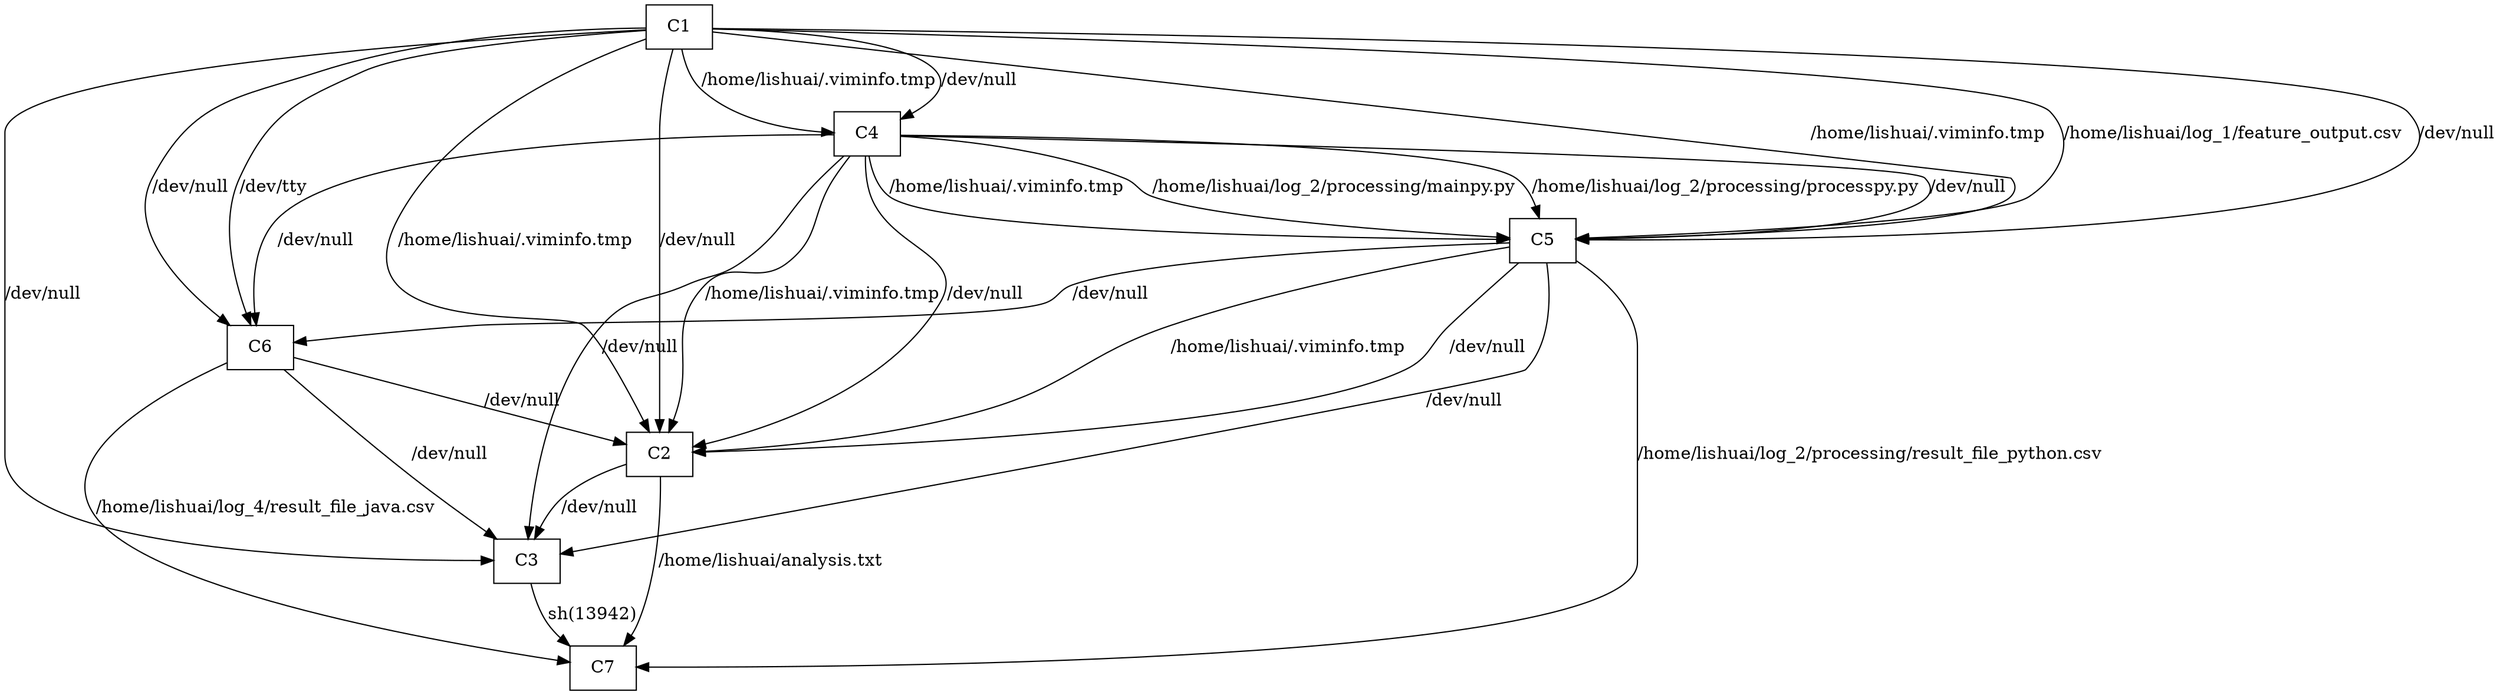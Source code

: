digraph  {
1 [label=C1, shape=box];
3 [label=C3, shape=box];
2 [label=C2, shape=box];
5 [label=C5, shape=box];
4 [label=C4, shape=box];
7 [label=C7, shape=box];
6 [label=C6, shape=box];
1 -> 3  [key=0, label="/dev/null"];
1 -> 2  [key=0, label="/home/lishuai/.viminfo.tmp"];
1 -> 2  [key=1, label="/dev/null"];
1 -> 5  [key=0, label="/home/lishuai/.viminfo.tmp"];
1 -> 5  [key=1, label="/home/lishuai/log_1/feature_output.csv"];
1 -> 5  [key=2, label="/dev/null"];
1 -> 4  [key=0, label="/home/lishuai/.viminfo.tmp"];
1 -> 4  [key=1, label="/dev/null"];
1 -> 6  [key=0, label="/dev/tty"];
1 -> 6  [key=1, label="/dev/null"];
3 -> 7  [key=0, label="sh(13942)"];
2 -> 3  [key=0, label="/dev/null"];
2 -> 7  [key=0, label="/home/lishuai/analysis.txt"];
5 -> 3  [key=0, label="/dev/null"];
5 -> 2  [key=0, label="/home/lishuai/.viminfo.tmp"];
5 -> 2  [key=1, label="/dev/null"];
5 -> 7  [key=0, label="/home/lishuai/log_2/processing/result_file_python.csv"];
5 -> 6  [key=0, label="/dev/null"];
4 -> 3  [key=0, label="/dev/null"];
4 -> 2  [key=0, label="/home/lishuai/.viminfo.tmp"];
4 -> 2  [key=1, label="/dev/null"];
4 -> 5  [key=0, label="/home/lishuai/.viminfo.tmp"];
4 -> 5  [key=1, label="/home/lishuai/log_2/processing/mainpy.py"];
4 -> 5  [key=2, label="/home/lishuai/log_2/processing/processpy.py"];
4 -> 5  [key=3, label="/dev/null"];
4 -> 6  [key=0, label="/dev/null"];
6 -> 3  [key=0, label="/dev/null"];
6 -> 2  [key=0, label="/dev/null"];
6 -> 7  [key=0, label="/home/lishuai/log_4/result_file_java.csv"];
}
